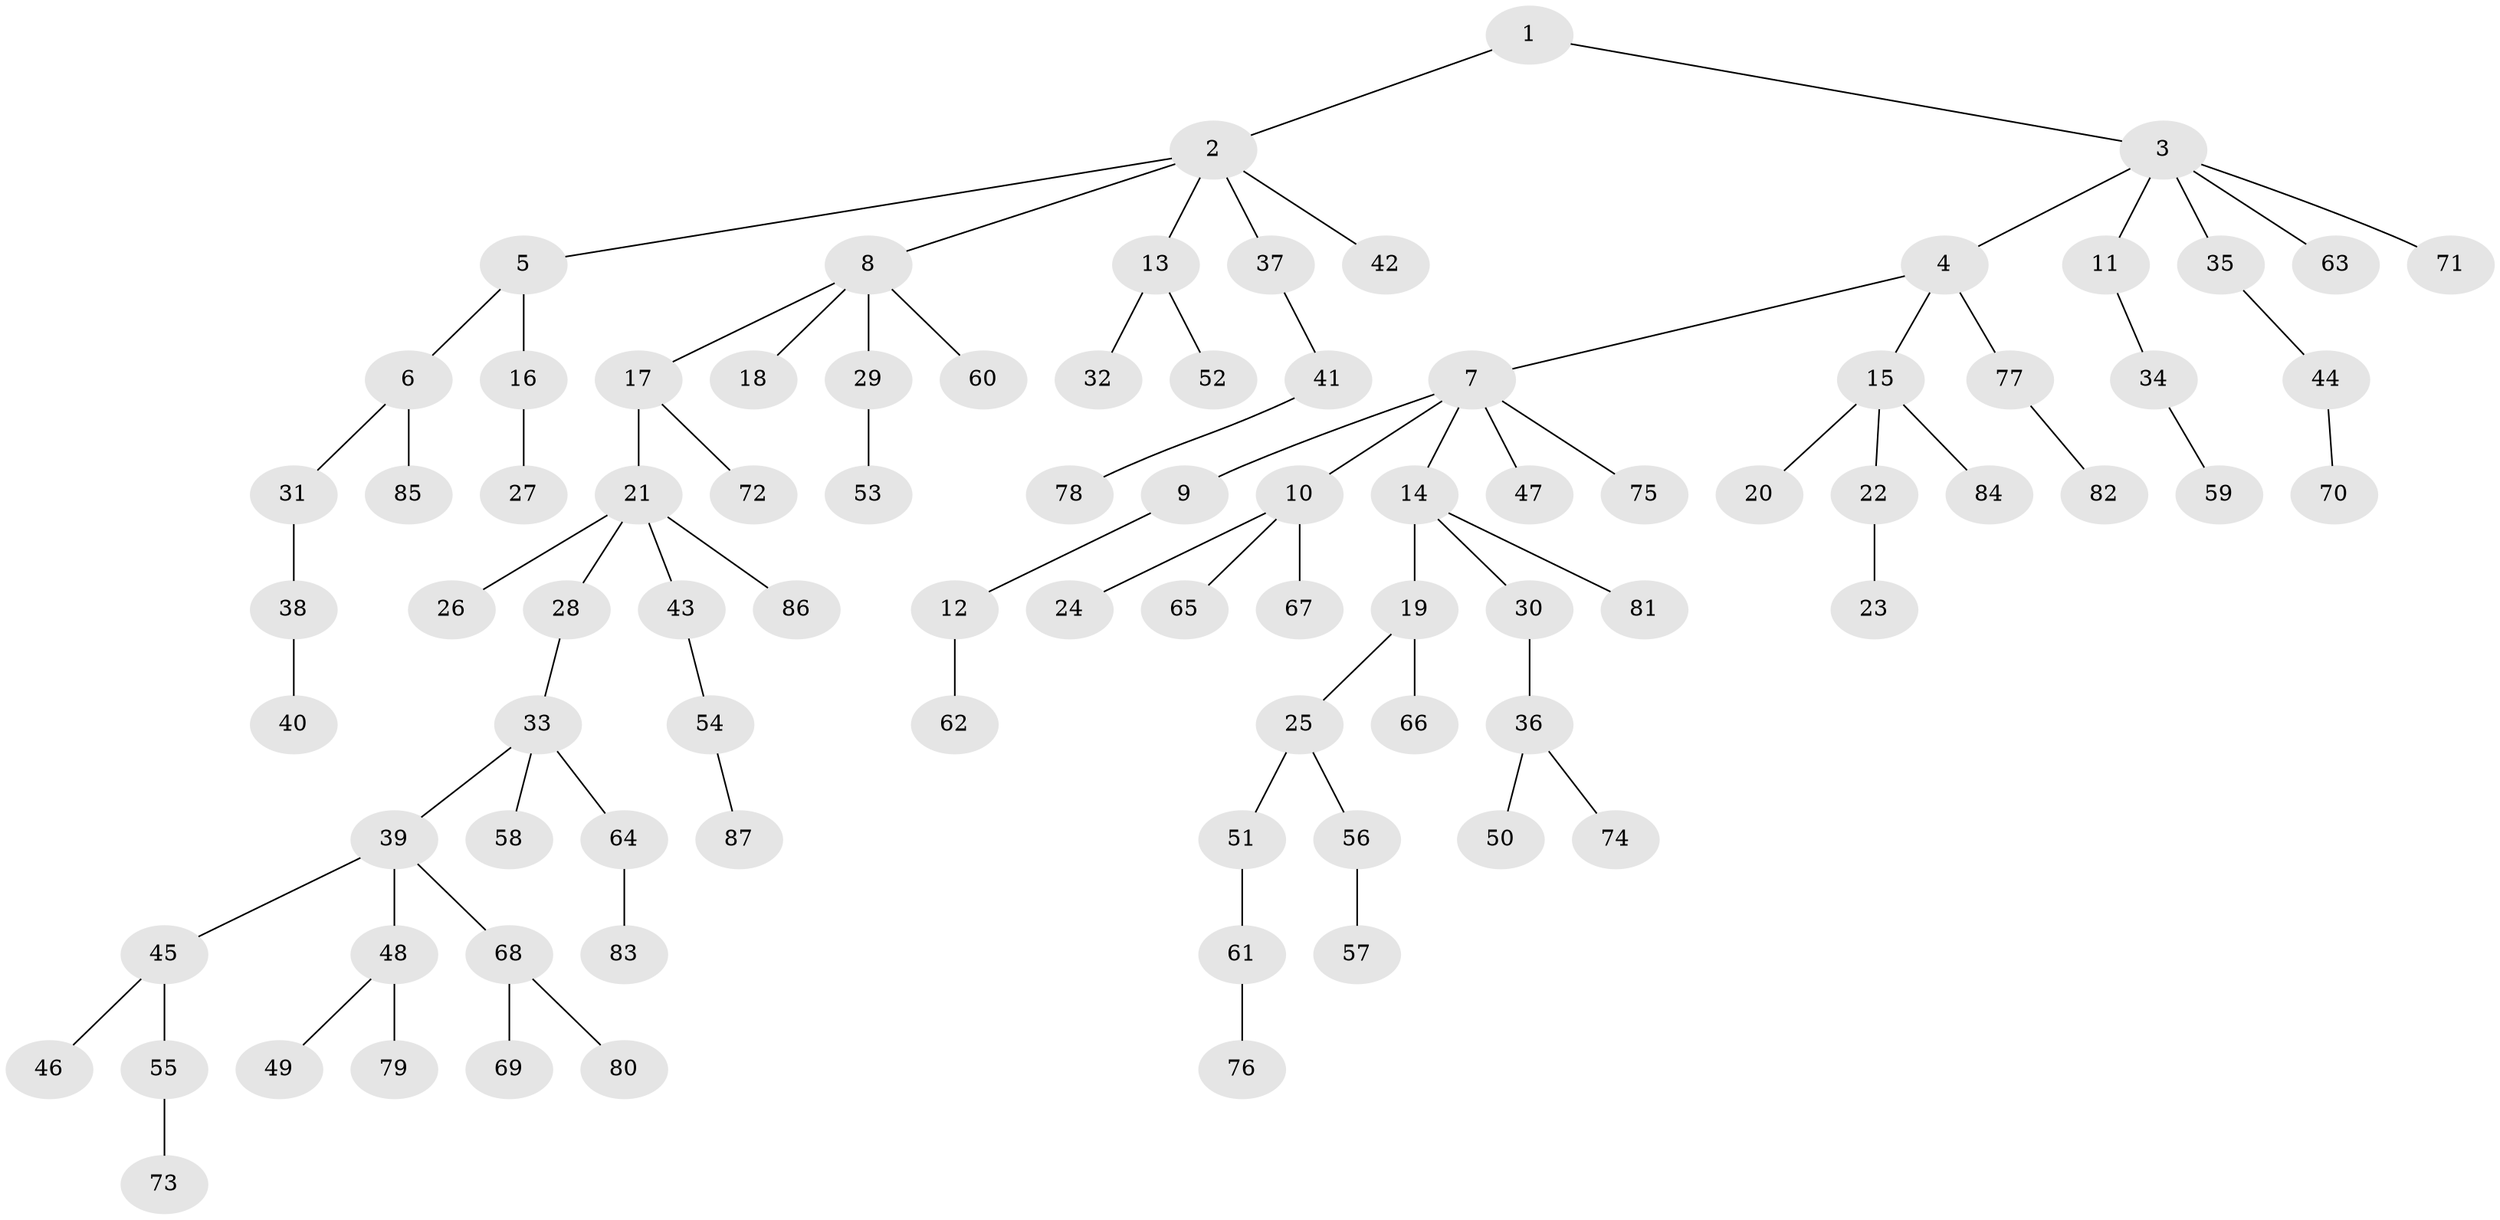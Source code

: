 // Generated by graph-tools (version 1.1) at 2025/52/03/09/25 04:52:31]
// undirected, 87 vertices, 86 edges
graph export_dot {
graph [start="1"]
  node [color=gray90,style=filled];
  1;
  2;
  3;
  4;
  5;
  6;
  7;
  8;
  9;
  10;
  11;
  12;
  13;
  14;
  15;
  16;
  17;
  18;
  19;
  20;
  21;
  22;
  23;
  24;
  25;
  26;
  27;
  28;
  29;
  30;
  31;
  32;
  33;
  34;
  35;
  36;
  37;
  38;
  39;
  40;
  41;
  42;
  43;
  44;
  45;
  46;
  47;
  48;
  49;
  50;
  51;
  52;
  53;
  54;
  55;
  56;
  57;
  58;
  59;
  60;
  61;
  62;
  63;
  64;
  65;
  66;
  67;
  68;
  69;
  70;
  71;
  72;
  73;
  74;
  75;
  76;
  77;
  78;
  79;
  80;
  81;
  82;
  83;
  84;
  85;
  86;
  87;
  1 -- 2;
  1 -- 3;
  2 -- 5;
  2 -- 8;
  2 -- 13;
  2 -- 37;
  2 -- 42;
  3 -- 4;
  3 -- 11;
  3 -- 35;
  3 -- 63;
  3 -- 71;
  4 -- 7;
  4 -- 15;
  4 -- 77;
  5 -- 6;
  5 -- 16;
  6 -- 31;
  6 -- 85;
  7 -- 9;
  7 -- 10;
  7 -- 14;
  7 -- 47;
  7 -- 75;
  8 -- 17;
  8 -- 18;
  8 -- 29;
  8 -- 60;
  9 -- 12;
  10 -- 24;
  10 -- 65;
  10 -- 67;
  11 -- 34;
  12 -- 62;
  13 -- 32;
  13 -- 52;
  14 -- 19;
  14 -- 30;
  14 -- 81;
  15 -- 20;
  15 -- 22;
  15 -- 84;
  16 -- 27;
  17 -- 21;
  17 -- 72;
  19 -- 25;
  19 -- 66;
  21 -- 26;
  21 -- 28;
  21 -- 43;
  21 -- 86;
  22 -- 23;
  25 -- 51;
  25 -- 56;
  28 -- 33;
  29 -- 53;
  30 -- 36;
  31 -- 38;
  33 -- 39;
  33 -- 58;
  33 -- 64;
  34 -- 59;
  35 -- 44;
  36 -- 50;
  36 -- 74;
  37 -- 41;
  38 -- 40;
  39 -- 45;
  39 -- 48;
  39 -- 68;
  41 -- 78;
  43 -- 54;
  44 -- 70;
  45 -- 46;
  45 -- 55;
  48 -- 49;
  48 -- 79;
  51 -- 61;
  54 -- 87;
  55 -- 73;
  56 -- 57;
  61 -- 76;
  64 -- 83;
  68 -- 69;
  68 -- 80;
  77 -- 82;
}
